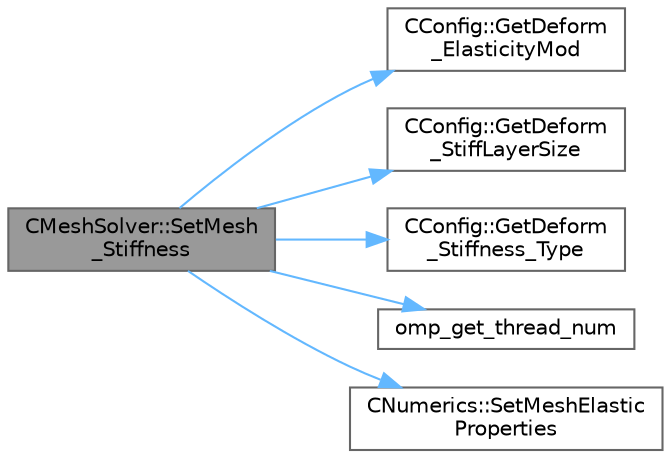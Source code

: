 digraph "CMeshSolver::SetMesh_Stiffness"
{
 // LATEX_PDF_SIZE
  bgcolor="transparent";
  edge [fontname=Helvetica,fontsize=10,labelfontname=Helvetica,labelfontsize=10];
  node [fontname=Helvetica,fontsize=10,shape=box,height=0.2,width=0.4];
  rankdir="LR";
  Node1 [id="Node000001",label="CMeshSolver::SetMesh\l_Stiffness",height=0.2,width=0.4,color="gray40", fillcolor="grey60", style="filled", fontcolor="black",tooltip="Set the stiffness of the mesh."];
  Node1 -> Node2 [id="edge1_Node000001_Node000002",color="steelblue1",style="solid",tooltip=" "];
  Node2 [id="Node000002",label="CConfig::GetDeform\l_ElasticityMod",height=0.2,width=0.4,color="grey40", fillcolor="white", style="filled",URL="$classCConfig.html#a9ce92e092310358e3fdb6474eaa30688",tooltip="Get Young's modulus for deformation (constant stiffness deformation)"];
  Node1 -> Node3 [id="edge2_Node000001_Node000003",color="steelblue1",style="solid",tooltip=" "];
  Node3 [id="Node000003",label="CConfig::GetDeform\l_StiffLayerSize",height=0.2,width=0.4,color="grey40", fillcolor="white", style="filled",URL="$classCConfig.html#a7c9e5aa135d84a5d90cc0166fc690459",tooltip="Get the size of the layer of highest stiffness for wall distance-based mesh stiffness."];
  Node1 -> Node4 [id="edge3_Node000001_Node000004",color="steelblue1",style="solid",tooltip=" "];
  Node4 [id="Node000004",label="CConfig::GetDeform\l_Stiffness_Type",height=0.2,width=0.4,color="grey40", fillcolor="white", style="filled",URL="$classCConfig.html#ab62038a9661de64bfe3cf8c19eeb773a",tooltip="Get the type of stiffness to impose for FEA mesh deformation."];
  Node1 -> Node5 [id="edge4_Node000001_Node000005",color="steelblue1",style="solid",tooltip=" "];
  Node5 [id="Node000005",label="omp_get_thread_num",height=0.2,width=0.4,color="grey40", fillcolor="white", style="filled",URL="$omp__structure_8hpp.html#aad63dd7e34961dbbd2e8774e7f6bc2d0",tooltip="Index of current thread, akin to MPI rank."];
  Node1 -> Node6 [id="edge5_Node000001_Node000006",color="steelblue1",style="solid",tooltip=" "];
  Node6 [id="Node000006",label="CNumerics::SetMeshElastic\lProperties",height=0.2,width=0.4,color="grey40", fillcolor="white", style="filled",URL="$classCNumerics.html#ad5fad789ba9a4cea9c02a3ed35c70715",tooltip="Set the element-based local Young's modulus in mesh problems."];
}
